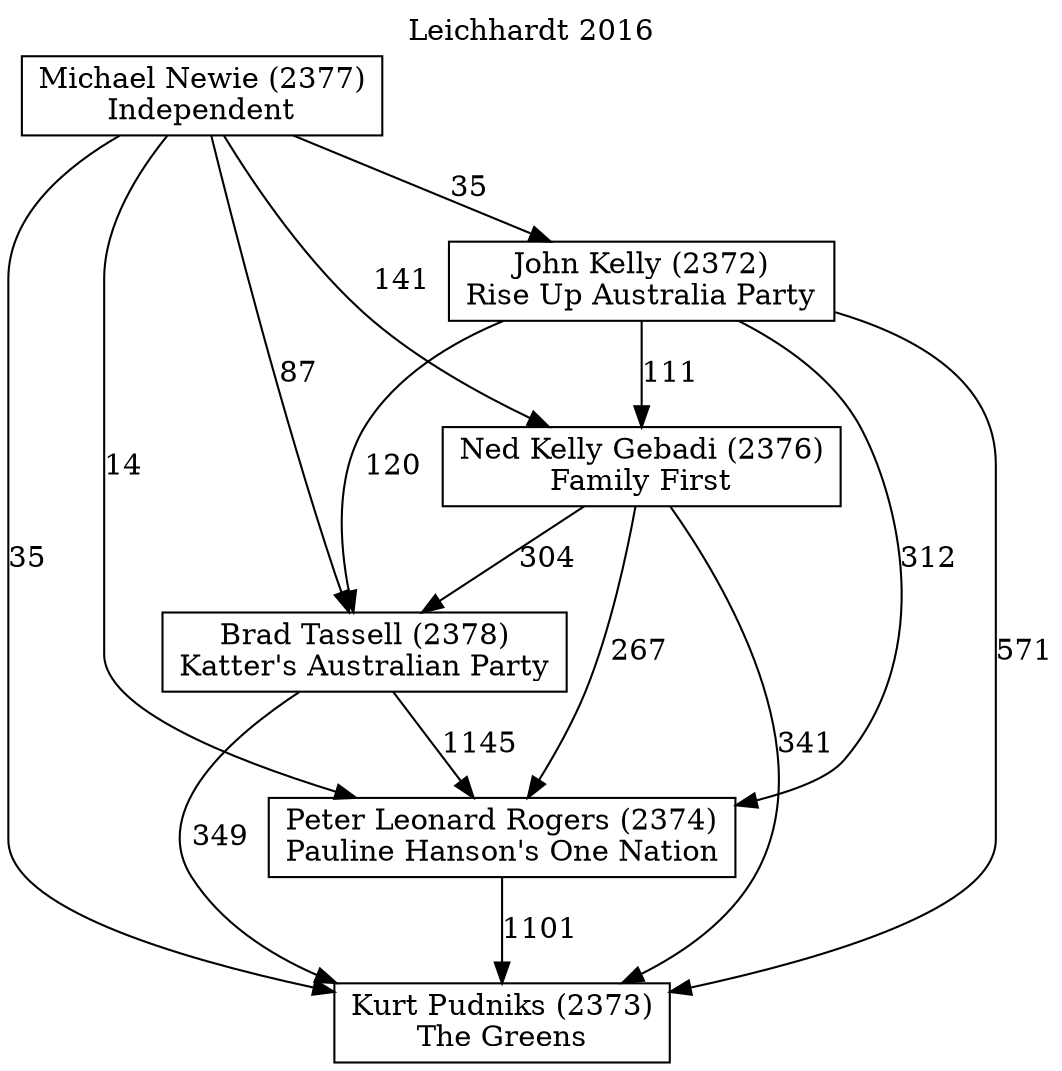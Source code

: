 // House preference flow
digraph "Kurt Pudniks (2373)_Leichhardt_2016" {
	graph [label="Leichhardt 2016" labelloc=t mclimit=10]
	node [shape=box]
	"John Kelly (2372)" [label="John Kelly (2372)
Rise Up Australia Party"]
	"Kurt Pudniks (2373)" [label="Kurt Pudniks (2373)
The Greens"]
	"Peter Leonard Rogers (2374)" [label="Peter Leonard Rogers (2374)
Pauline Hanson's One Nation"]
	"Ned Kelly Gebadi (2376)" [label="Ned Kelly Gebadi (2376)
Family First"]
	"Brad Tassell (2378)" [label="Brad Tassell (2378)
Katter's Australian Party"]
	"Michael Newie (2377)" [label="Michael Newie (2377)
Independent"]
	"Brad Tassell (2378)" -> "Kurt Pudniks (2373)" [label=349]
	"Ned Kelly Gebadi (2376)" -> "Brad Tassell (2378)" [label=304]
	"Michael Newie (2377)" -> "Peter Leonard Rogers (2374)" [label=14]
	"Michael Newie (2377)" -> "Brad Tassell (2378)" [label=87]
	"Michael Newie (2377)" -> "Kurt Pudniks (2373)" [label=35]
	"Peter Leonard Rogers (2374)" -> "Kurt Pudniks (2373)" [label=1101]
	"John Kelly (2372)" -> "Ned Kelly Gebadi (2376)" [label=111]
	"Ned Kelly Gebadi (2376)" -> "Peter Leonard Rogers (2374)" [label=267]
	"Ned Kelly Gebadi (2376)" -> "Kurt Pudniks (2373)" [label=341]
	"Michael Newie (2377)" -> "John Kelly (2372)" [label=35]
	"Michael Newie (2377)" -> "Ned Kelly Gebadi (2376)" [label=141]
	"John Kelly (2372)" -> "Brad Tassell (2378)" [label=120]
	"John Kelly (2372)" -> "Kurt Pudniks (2373)" [label=571]
	"John Kelly (2372)" -> "Peter Leonard Rogers (2374)" [label=312]
	"Brad Tassell (2378)" -> "Peter Leonard Rogers (2374)" [label=1145]
}

